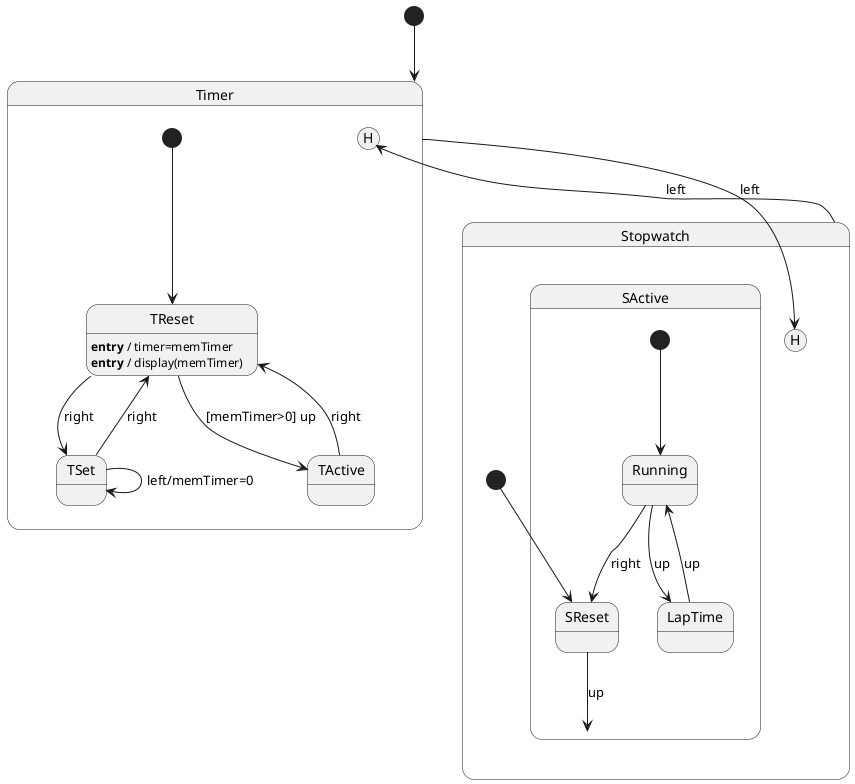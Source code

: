 {
  "sha1": "2h8ss2t9b9o4khljmxqhkhnwiiuurmq",
  "insertion": {
    "when": "2024-10-21T20:53:10.684Z",
    "url": "https://github.com/plantuml/plantuml/issues/1476",
    "user": "plantuml@gmail.com"
  }
}
@startuml
[*] --> Timer

state Timer {
  [*] --> TReset

  state TReset {
    TReset: **entry** / timer=memTimer
    TReset: **entry** / display(memTimer)
  }
  TReset --> TSet: right
  TReset --> TActive: [memTimer>0] up

  state TSet {
  }
  TSet --> TReset: right
  TSet --> TSet: left/memTimer=0

  state TActive {
  }
  TActive --> TReset: right
}
Timer --> Stopwatch[H] : left

state Stopwatch {

  state SActive {
    [*] --> Running
    state LapTime {
    }
    LapTime --> Running: up

    state Running {
    }
    Running --> LapTime: up
    Running --> SReset: right
  }

  state SReset {
  }
  [*] --> SReset
  SReset --> SActive: up

}
Stopwatch --> Timer[H]: left

@enduml
